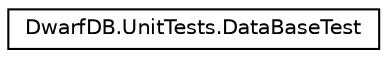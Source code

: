 digraph "Graphical Class Hierarchy"
{
  edge [fontname="Helvetica",fontsize="10",labelfontname="Helvetica",labelfontsize="10"];
  node [fontname="Helvetica",fontsize="10",shape=record];
  rankdir="LR";
  Node1 [label="DwarfDB.UnitTests.DataBaseTest",height=0.2,width=0.4,color="black", fillcolor="white", style="filled",URL="$class_dwarf_d_b_1_1_unit_tests_1_1_data_base_test.html"];
}
